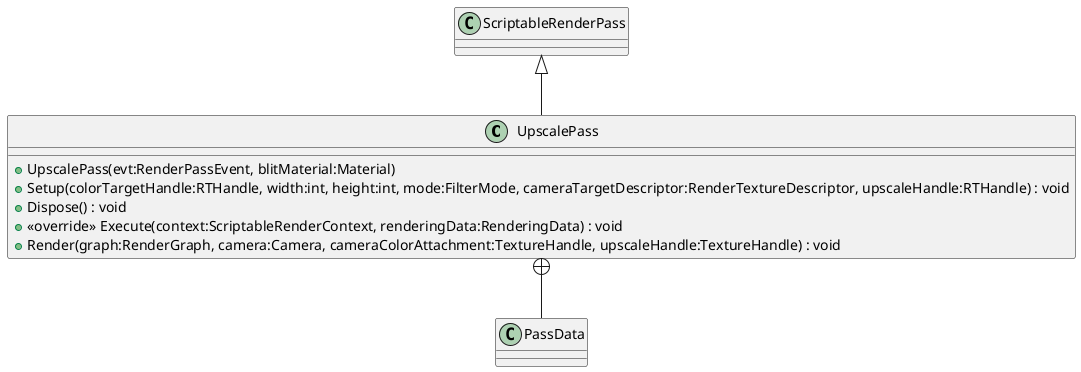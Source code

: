 @startuml
class UpscalePass {
    + UpscalePass(evt:RenderPassEvent, blitMaterial:Material)
    + Setup(colorTargetHandle:RTHandle, width:int, height:int, mode:FilterMode, cameraTargetDescriptor:RenderTextureDescriptor, upscaleHandle:RTHandle) : void
    + Dispose() : void
    + <<override>> Execute(context:ScriptableRenderContext, renderingData:RenderingData) : void
    + Render(graph:RenderGraph, camera:Camera, cameraColorAttachment:TextureHandle, upscaleHandle:TextureHandle) : void
}
class PassData {
}
ScriptableRenderPass <|-- UpscalePass
UpscalePass +-- PassData
@enduml
